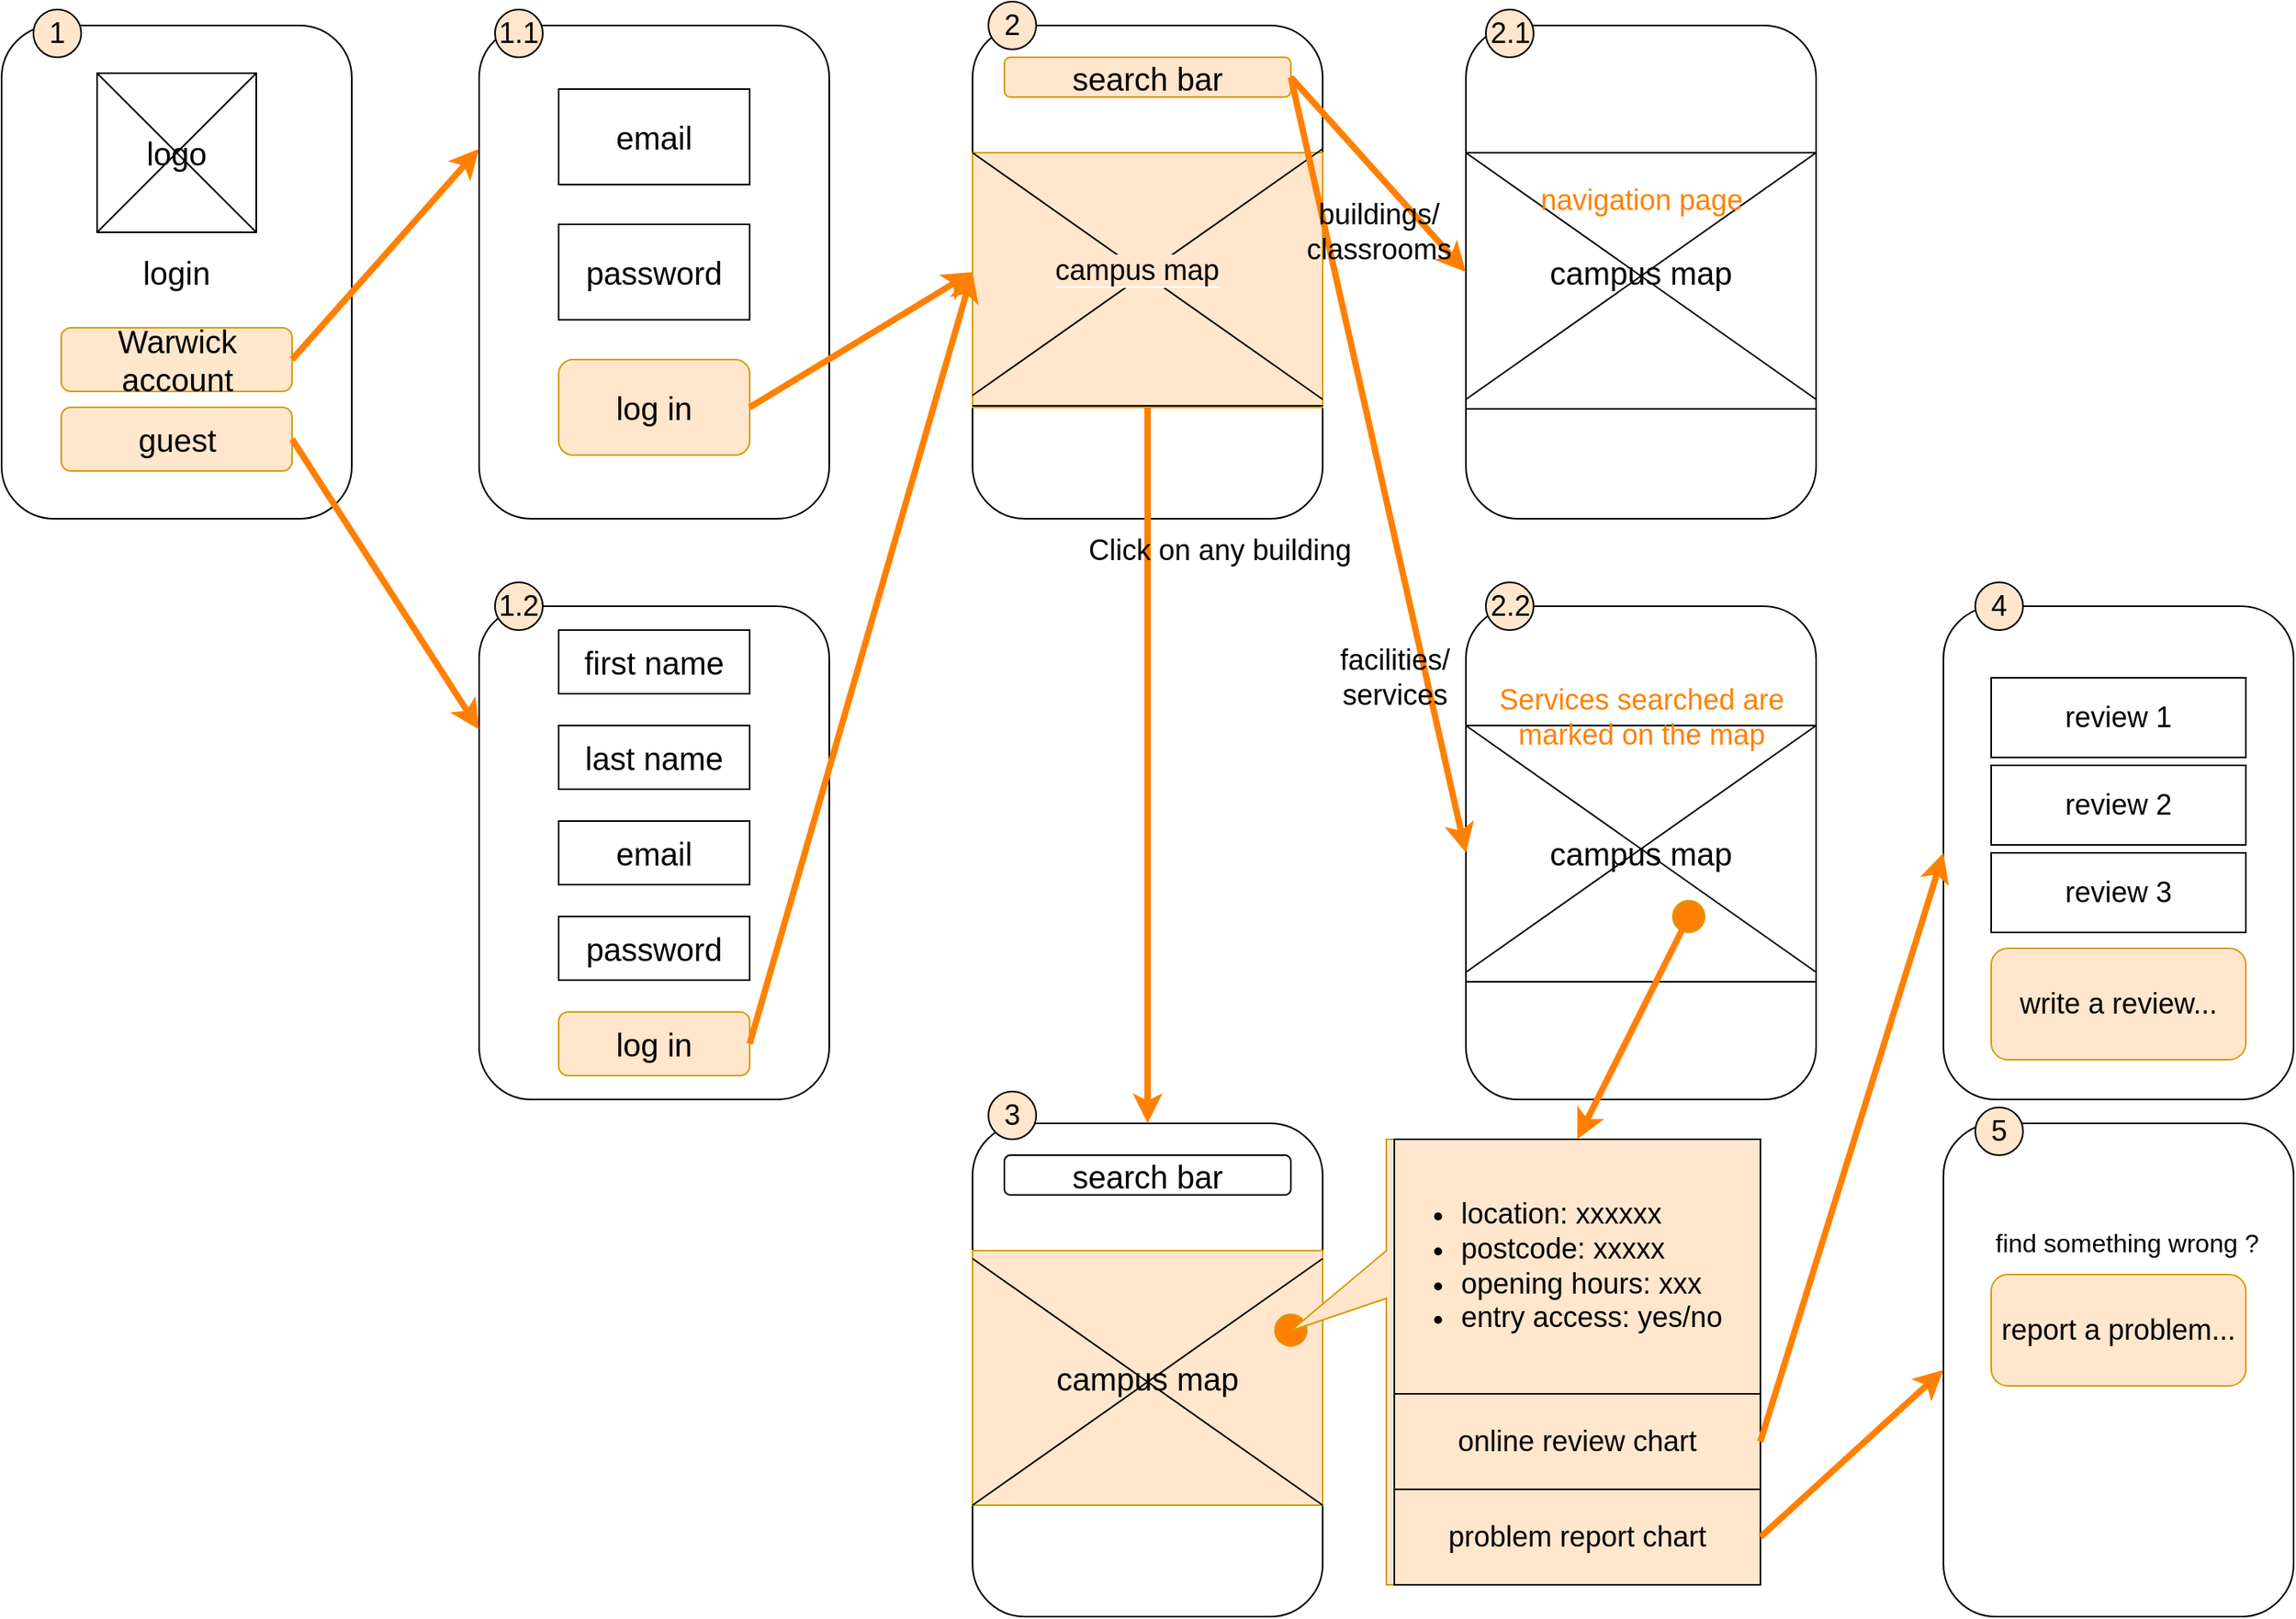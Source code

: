 <mxfile version="21.5.0" type="github">
  <diagram name="第 1 页" id="6fT6JXEwewGPX3J2852l">
    <mxGraphModel dx="1713" dy="1355" grid="1" gridSize="10" guides="1" tooltips="1" connect="1" arrows="1" fold="1" page="1" pageScale="1" pageWidth="1100" pageHeight="850" math="0" shadow="0">
      <root>
        <mxCell id="0" />
        <mxCell id="1" parent="0" />
        <mxCell id="uMZrnSh-fOllgggqiJK_-1" value="login" style="rounded=1;whiteSpace=wrap;html=1;fontSize=20;" vertex="1" parent="1">
          <mxGeometry x="60" y="30" width="220" height="310" as="geometry" />
        </mxCell>
        <mxCell id="uMZrnSh-fOllgggqiJK_-3" value="logo" style="whiteSpace=wrap;html=1;aspect=fixed;fontSize=20;" vertex="1" parent="1">
          <mxGeometry x="120" y="60" width="100" height="100" as="geometry" />
        </mxCell>
        <mxCell id="uMZrnSh-fOllgggqiJK_-4" value="" style="endArrow=none;html=1;rounded=0;entryX=1;entryY=0;entryDx=0;entryDy=0;exitX=0;exitY=1;exitDx=0;exitDy=0;elbow=vertical;fontSize=20;" edge="1" parent="1" source="uMZrnSh-fOllgggqiJK_-3" target="uMZrnSh-fOllgggqiJK_-3">
          <mxGeometry width="50" height="50" relative="1" as="geometry">
            <mxPoint x="405" y="280" as="sourcePoint" />
            <mxPoint x="455" y="230" as="targetPoint" />
          </mxGeometry>
        </mxCell>
        <mxCell id="uMZrnSh-fOllgggqiJK_-5" value="" style="endArrow=none;html=1;rounded=0;entryX=0;entryY=0;entryDx=0;entryDy=0;exitX=1;exitY=1;exitDx=0;exitDy=0;fontSize=20;" edge="1" parent="1" source="uMZrnSh-fOllgggqiJK_-3" target="uMZrnSh-fOllgggqiJK_-3">
          <mxGeometry width="50" height="50" relative="1" as="geometry">
            <mxPoint x="405" y="280" as="sourcePoint" />
            <mxPoint x="455" y="230" as="targetPoint" />
          </mxGeometry>
        </mxCell>
        <mxCell id="uMZrnSh-fOllgggqiJK_-6" value="Warwick account" style="rounded=1;whiteSpace=wrap;html=1;fontSize=20;fillColor=#ffe6cc;strokeColor=#d79b00;" vertex="1" parent="1">
          <mxGeometry x="97.5" y="220" width="145" height="40" as="geometry" />
        </mxCell>
        <mxCell id="uMZrnSh-fOllgggqiJK_-10" value="guest" style="rounded=1;whiteSpace=wrap;html=1;fontSize=20;fillColor=#ffe6cc;strokeColor=#d79b00;" vertex="1" parent="1">
          <mxGeometry x="97.5" y="270" width="145" height="40" as="geometry" />
        </mxCell>
        <mxCell id="uMZrnSh-fOllgggqiJK_-11" value="" style="rounded=1;whiteSpace=wrap;html=1;fontSize=20;" vertex="1" parent="1">
          <mxGeometry x="360" y="30" width="220" height="310" as="geometry" />
        </mxCell>
        <mxCell id="uMZrnSh-fOllgggqiJK_-12" value="email" style="rounded=0;whiteSpace=wrap;html=1;fontSize=20;" vertex="1" parent="1">
          <mxGeometry x="410" y="70" width="120" height="60" as="geometry" />
        </mxCell>
        <mxCell id="uMZrnSh-fOllgggqiJK_-13" value="password" style="rounded=0;whiteSpace=wrap;html=1;fontSize=20;" vertex="1" parent="1">
          <mxGeometry x="410" y="155" width="120" height="60" as="geometry" />
        </mxCell>
        <mxCell id="uMZrnSh-fOllgggqiJK_-14" value="log in" style="rounded=1;whiteSpace=wrap;html=1;fontSize=20;fillColor=#ffe6cc;strokeColor=#d79b00;" vertex="1" parent="1">
          <mxGeometry x="410" y="240" width="120" height="60" as="geometry" />
        </mxCell>
        <mxCell id="uMZrnSh-fOllgggqiJK_-15" value="" style="rounded=1;whiteSpace=wrap;html=1;fontSize=20;" vertex="1" parent="1">
          <mxGeometry x="360" y="395" width="220" height="310" as="geometry" />
        </mxCell>
        <mxCell id="uMZrnSh-fOllgggqiJK_-16" value="first name" style="rounded=0;whiteSpace=wrap;html=1;fontSize=20;" vertex="1" parent="1">
          <mxGeometry x="410" y="410" width="120" height="40" as="geometry" />
        </mxCell>
        <mxCell id="uMZrnSh-fOllgggqiJK_-18" value="last name" style="rounded=0;whiteSpace=wrap;html=1;fontSize=20;" vertex="1" parent="1">
          <mxGeometry x="410" y="470" width="120" height="40" as="geometry" />
        </mxCell>
        <mxCell id="uMZrnSh-fOllgggqiJK_-19" value="email" style="rounded=0;whiteSpace=wrap;html=1;fontSize=20;" vertex="1" parent="1">
          <mxGeometry x="410" y="530" width="120" height="40" as="geometry" />
        </mxCell>
        <mxCell id="uMZrnSh-fOllgggqiJK_-20" value="password" style="rounded=0;whiteSpace=wrap;html=1;fontSize=20;" vertex="1" parent="1">
          <mxGeometry x="410" y="590" width="120" height="40" as="geometry" />
        </mxCell>
        <mxCell id="uMZrnSh-fOllgggqiJK_-21" value="log in" style="rounded=1;whiteSpace=wrap;html=1;fontSize=20;fillColor=#ffe6cc;strokeColor=#d79b00;" vertex="1" parent="1">
          <mxGeometry x="410" y="650" width="120" height="40" as="geometry" />
        </mxCell>
        <mxCell id="uMZrnSh-fOllgggqiJK_-22" value="" style="endArrow=classic;html=1;rounded=0;exitX=1;exitY=0.5;exitDx=0;exitDy=0;entryX=0;entryY=0.25;entryDx=0;entryDy=0;strokeColor=#FF8000;strokeWidth=4;fontSize=20;" edge="1" parent="1" source="uMZrnSh-fOllgggqiJK_-6" target="uMZrnSh-fOllgggqiJK_-11">
          <mxGeometry width="50" height="50" relative="1" as="geometry">
            <mxPoint x="490" y="420" as="sourcePoint" />
            <mxPoint x="540" y="370" as="targetPoint" />
          </mxGeometry>
        </mxCell>
        <mxCell id="uMZrnSh-fOllgggqiJK_-23" value="" style="endArrow=classic;html=1;rounded=0;entryX=0;entryY=0.25;entryDx=0;entryDy=0;strokeColor=#FF8000;strokeWidth=4;exitX=1;exitY=0.5;exitDx=0;exitDy=0;fontSize=20;" edge="1" parent="1" source="uMZrnSh-fOllgggqiJK_-10" target="uMZrnSh-fOllgggqiJK_-15">
          <mxGeometry width="50" height="50" relative="1" as="geometry">
            <mxPoint x="233" y="300" as="sourcePoint" />
            <mxPoint x="370" y="117" as="targetPoint" />
          </mxGeometry>
        </mxCell>
        <mxCell id="uMZrnSh-fOllgggqiJK_-24" value="&lt;font style=&quot;font-size: 20px;&quot;&gt;campus map&lt;/font&gt;" style="rounded=1;whiteSpace=wrap;html=1;fontSize=20;" vertex="1" parent="1">
          <mxGeometry x="670" y="30" width="220" height="310" as="geometry" />
        </mxCell>
        <mxCell id="uMZrnSh-fOllgggqiJK_-84" value="" style="rounded=0;whiteSpace=wrap;html=1;fillColor=#ffe6cc;strokeColor=#d79b00;" vertex="1" parent="1">
          <mxGeometry x="670" y="110" width="220" height="160" as="geometry" />
        </mxCell>
        <mxCell id="uMZrnSh-fOllgggqiJK_-25" value="search bar" style="rounded=1;whiteSpace=wrap;html=1;fontSize=20;fillColor=#ffe6cc;strokeColor=#d79b00;" vertex="1" parent="1">
          <mxGeometry x="690" y="50" width="180" height="25" as="geometry" />
        </mxCell>
        <mxCell id="uMZrnSh-fOllgggqiJK_-27" value="" style="endArrow=none;html=1;rounded=0;entryX=1;entryY=0.25;entryDx=0;entryDy=0;exitX=0;exitY=0.75;exitDx=0;exitDy=0;elbow=vertical;fontSize=20;" edge="1" parent="1" source="uMZrnSh-fOllgggqiJK_-24" target="uMZrnSh-fOllgggqiJK_-24">
          <mxGeometry width="50" height="50" relative="1" as="geometry">
            <mxPoint x="680" y="118" as="sourcePoint" />
            <mxPoint x="900" y="273" as="targetPoint" />
          </mxGeometry>
        </mxCell>
        <mxCell id="uMZrnSh-fOllgggqiJK_-30" value="" style="endArrow=none;html=1;rounded=0;entryX=1;entryY=0.25;entryDx=0;entryDy=0;exitX=0;exitY=0.25;exitDx=0;exitDy=0;fontSize=20;" edge="1" parent="1">
          <mxGeometry width="50" height="50" relative="1" as="geometry">
            <mxPoint x="670" y="269" as="sourcePoint" />
            <mxPoint x="890" y="269" as="targetPoint" />
          </mxGeometry>
        </mxCell>
        <mxCell id="uMZrnSh-fOllgggqiJK_-31" value="" style="endArrow=classic;html=1;rounded=0;exitX=1;exitY=0.5;exitDx=0;exitDy=0;entryX=0;entryY=0.5;entryDx=0;entryDy=0;strokeColor=#FF8000;strokeWidth=4;fontSize=20;" edge="1" parent="1" source="uMZrnSh-fOllgggqiJK_-14" target="uMZrnSh-fOllgggqiJK_-24">
          <mxGeometry width="50" height="50" relative="1" as="geometry">
            <mxPoint x="233" y="300" as="sourcePoint" />
            <mxPoint x="370" y="117" as="targetPoint" />
          </mxGeometry>
        </mxCell>
        <mxCell id="uMZrnSh-fOllgggqiJK_-32" value="" style="endArrow=classic;html=1;rounded=0;exitX=1;exitY=0.5;exitDx=0;exitDy=0;entryX=0;entryY=0.5;entryDx=0;entryDy=0;strokeColor=#FF8000;strokeWidth=4;fontSize=20;" edge="1" parent="1" source="uMZrnSh-fOllgggqiJK_-21" target="uMZrnSh-fOllgggqiJK_-24">
          <mxGeometry width="50" height="50" relative="1" as="geometry">
            <mxPoint x="243" y="310" as="sourcePoint" />
            <mxPoint x="380" y="127" as="targetPoint" />
          </mxGeometry>
        </mxCell>
        <mxCell id="uMZrnSh-fOllgggqiJK_-33" value="&lt;font style=&quot;font-size: 20px;&quot;&gt;campus map&lt;/font&gt;" style="rounded=1;whiteSpace=wrap;html=1;fontSize=20;" vertex="1" parent="1">
          <mxGeometry x="980" y="30" width="220" height="310" as="geometry" />
        </mxCell>
        <mxCell id="uMZrnSh-fOllgggqiJK_-34" value="&lt;font style=&quot;font-size: 20px;&quot;&gt;campus map&lt;/font&gt;" style="rounded=1;whiteSpace=wrap;html=1;fontSize=20;" vertex="1" parent="1">
          <mxGeometry x="980" y="395" width="220" height="310" as="geometry" />
        </mxCell>
        <mxCell id="uMZrnSh-fOllgggqiJK_-35" value="" style="endArrow=none;html=1;rounded=0;entryX=1;entryY=0.75;entryDx=0;entryDy=0;exitX=0;exitY=0.25;exitDx=0;exitDy=0;fontSize=20;" edge="1" parent="1">
          <mxGeometry width="50" height="50" relative="1" as="geometry">
            <mxPoint x="980" y="110" as="sourcePoint" />
            <mxPoint x="1200" y="265" as="targetPoint" />
          </mxGeometry>
        </mxCell>
        <mxCell id="uMZrnSh-fOllgggqiJK_-36" value="" style="endArrow=none;html=1;rounded=0;entryX=1;entryY=0.25;entryDx=0;entryDy=0;exitX=0;exitY=0.75;exitDx=0;exitDy=0;elbow=vertical;fontSize=20;" edge="1" parent="1">
          <mxGeometry width="50" height="50" relative="1" as="geometry">
            <mxPoint x="980" y="265" as="sourcePoint" />
            <mxPoint x="1200" y="110" as="targetPoint" />
          </mxGeometry>
        </mxCell>
        <mxCell id="uMZrnSh-fOllgggqiJK_-37" value="" style="endArrow=none;html=1;rounded=0;entryX=1;entryY=0.25;entryDx=0;entryDy=0;exitX=0;exitY=0.25;exitDx=0;exitDy=0;fontSize=20;" edge="1" parent="1">
          <mxGeometry width="50" height="50" relative="1" as="geometry">
            <mxPoint x="980" y="110" as="sourcePoint" />
            <mxPoint x="1200" y="110" as="targetPoint" />
          </mxGeometry>
        </mxCell>
        <mxCell id="uMZrnSh-fOllgggqiJK_-38" value="" style="endArrow=none;html=1;rounded=0;entryX=1;entryY=0.25;entryDx=0;entryDy=0;exitX=0;exitY=0.25;exitDx=0;exitDy=0;fontSize=20;" edge="1" parent="1">
          <mxGeometry width="50" height="50" relative="1" as="geometry">
            <mxPoint x="980" y="271" as="sourcePoint" />
            <mxPoint x="1200" y="271" as="targetPoint" />
          </mxGeometry>
        </mxCell>
        <mxCell id="uMZrnSh-fOllgggqiJK_-39" value="" style="endArrow=none;html=1;rounded=0;entryX=1;entryY=0.75;entryDx=0;entryDy=0;exitX=0;exitY=0.25;exitDx=0;exitDy=0;fontSize=20;" edge="1" parent="1">
          <mxGeometry width="50" height="50" relative="1" as="geometry">
            <mxPoint x="980" y="470" as="sourcePoint" />
            <mxPoint x="1200" y="625" as="targetPoint" />
          </mxGeometry>
        </mxCell>
        <mxCell id="uMZrnSh-fOllgggqiJK_-40" value="" style="endArrow=none;html=1;rounded=0;entryX=1;entryY=0.25;entryDx=0;entryDy=0;exitX=0;exitY=0.75;exitDx=0;exitDy=0;elbow=vertical;fontSize=20;" edge="1" parent="1">
          <mxGeometry width="50" height="50" relative="1" as="geometry">
            <mxPoint x="980" y="625" as="sourcePoint" />
            <mxPoint x="1200" y="470" as="targetPoint" />
          </mxGeometry>
        </mxCell>
        <mxCell id="uMZrnSh-fOllgggqiJK_-41" value="" style="endArrow=none;html=1;rounded=0;entryX=1;entryY=0.25;entryDx=0;entryDy=0;exitX=0;exitY=0.25;exitDx=0;exitDy=0;fontSize=20;" edge="1" parent="1">
          <mxGeometry width="50" height="50" relative="1" as="geometry">
            <mxPoint x="980" y="470" as="sourcePoint" />
            <mxPoint x="1200" y="470" as="targetPoint" />
          </mxGeometry>
        </mxCell>
        <mxCell id="uMZrnSh-fOllgggqiJK_-42" value="" style="endArrow=none;html=1;rounded=0;entryX=1;entryY=0.25;entryDx=0;entryDy=0;exitX=0;exitY=0.25;exitDx=0;exitDy=0;fontSize=20;" edge="1" parent="1">
          <mxGeometry width="50" height="50" relative="1" as="geometry">
            <mxPoint x="980" y="631" as="sourcePoint" />
            <mxPoint x="1200" y="631" as="targetPoint" />
          </mxGeometry>
        </mxCell>
        <mxCell id="uMZrnSh-fOllgggqiJK_-43" value="" style="endArrow=classic;html=1;rounded=0;exitX=1;exitY=0.5;exitDx=0;exitDy=0;entryX=0;entryY=0.5;entryDx=0;entryDy=0;strokeColor=#FF8000;strokeWidth=4;fontSize=20;" edge="1" parent="1" source="uMZrnSh-fOllgggqiJK_-25" target="uMZrnSh-fOllgggqiJK_-34">
          <mxGeometry width="50" height="50" relative="1" as="geometry">
            <mxPoint x="233" y="300" as="sourcePoint" />
            <mxPoint x="370" y="117" as="targetPoint" />
          </mxGeometry>
        </mxCell>
        <mxCell id="uMZrnSh-fOllgggqiJK_-44" value="" style="endArrow=classic;html=1;rounded=0;exitX=1;exitY=0.5;exitDx=0;exitDy=0;entryX=0;entryY=0.5;entryDx=0;entryDy=0;strokeColor=#FF8000;strokeWidth=4;fontSize=20;" edge="1" parent="1" source="uMZrnSh-fOllgggqiJK_-25" target="uMZrnSh-fOllgggqiJK_-33">
          <mxGeometry width="50" height="50" relative="1" as="geometry">
            <mxPoint x="243" y="310" as="sourcePoint" />
            <mxPoint x="380" y="127" as="targetPoint" />
          </mxGeometry>
        </mxCell>
        <mxCell id="uMZrnSh-fOllgggqiJK_-45" value="&lt;font style=&quot;font-size: 18px;&quot;&gt;buildings/&lt;br&gt;classrooms&lt;/font&gt;" style="text;html=1;align=center;verticalAlign=middle;resizable=0;points=[];autosize=1;strokeColor=none;fillColor=none;" vertex="1" parent="1">
          <mxGeometry x="870" y="130" width="110" height="60" as="geometry" />
        </mxCell>
        <mxCell id="uMZrnSh-fOllgggqiJK_-46" value="&lt;font size=&quot;4&quot;&gt;facilities/&lt;br&gt;services&lt;br&gt;&lt;/font&gt;" style="text;html=1;align=center;verticalAlign=middle;resizable=0;points=[];autosize=1;strokeColor=none;fillColor=none;" vertex="1" parent="1">
          <mxGeometry x="890" y="410" width="90" height="60" as="geometry" />
        </mxCell>
        <mxCell id="uMZrnSh-fOllgggqiJK_-48" value="&lt;font color=&quot;#ff8000&quot; style=&quot;font-size: 18px;&quot;&gt;navigation page&lt;/font&gt;" style="text;html=1;align=center;verticalAlign=middle;resizable=0;points=[];autosize=1;strokeColor=none;fillColor=none;" vertex="1" parent="1">
          <mxGeometry x="1015" y="125" width="150" height="30" as="geometry" />
        </mxCell>
        <mxCell id="uMZrnSh-fOllgggqiJK_-49" value="&lt;font style=&quot;font-size: 18px;&quot; color=&quot;#ff8000&quot;&gt;Services searched are &lt;br&gt;marked on the map&lt;/font&gt;" style="text;html=1;align=center;verticalAlign=middle;resizable=0;points=[];autosize=1;strokeColor=none;fillColor=none;" vertex="1" parent="1">
          <mxGeometry x="990" y="435" width="200" height="60" as="geometry" />
        </mxCell>
        <mxCell id="uMZrnSh-fOllgggqiJK_-51" value="&lt;font style=&quot;font-size: 20px;&quot;&gt;campus map&lt;/font&gt;" style="rounded=1;whiteSpace=wrap;html=1;fontSize=20;" vertex="1" parent="1">
          <mxGeometry x="670" y="720" width="220" height="310" as="geometry" />
        </mxCell>
        <mxCell id="uMZrnSh-fOllgggqiJK_-58" value="&lt;span style=&quot;caret-color: rgb(0, 0, 0); color: rgb(0, 0, 0); font-family: Helvetica; font-size: 20px; font-style: normal; font-variant-caps: normal; font-weight: 400; letter-spacing: normal; text-align: center; text-indent: 0px; text-transform: none; word-spacing: 0px; -webkit-text-stroke-width: 0px; text-decoration: none; float: none; display: inline !important;&quot;&gt;campus map&lt;/span&gt;" style="rounded=0;whiteSpace=wrap;html=1;fillColor=#ffe6cc;strokeColor=#d79b00;" vertex="1" parent="1">
          <mxGeometry x="670" y="800" width="220" height="160" as="geometry" />
        </mxCell>
        <mxCell id="uMZrnSh-fOllgggqiJK_-52" value="search bar" style="rounded=1;whiteSpace=wrap;html=1;fontSize=20;" vertex="1" parent="1">
          <mxGeometry x="690" y="740" width="180" height="25" as="geometry" />
        </mxCell>
        <mxCell id="uMZrnSh-fOllgggqiJK_-59" value="" style="endArrow=none;html=1;rounded=0;entryX=1;entryY=0.25;entryDx=0;entryDy=0;exitX=0;exitY=0.75;exitDx=0;exitDy=0;elbow=vertical;fontSize=20;" edge="1" parent="1">
          <mxGeometry width="50" height="50" relative="1" as="geometry">
            <mxPoint x="670" y="960" as="sourcePoint" />
            <mxPoint x="890" y="805" as="targetPoint" />
          </mxGeometry>
        </mxCell>
        <mxCell id="uMZrnSh-fOllgggqiJK_-60" value="" style="endArrow=none;html=1;rounded=0;entryX=1;entryY=0.75;entryDx=0;entryDy=0;exitX=0;exitY=0.25;exitDx=0;exitDy=0;fontSize=20;" edge="1" parent="1">
          <mxGeometry width="50" height="50" relative="1" as="geometry">
            <mxPoint x="670" y="805" as="sourcePoint" />
            <mxPoint x="890" y="960" as="targetPoint" />
          </mxGeometry>
        </mxCell>
        <mxCell id="uMZrnSh-fOllgggqiJK_-61" value="" style="endArrow=classic;html=1;rounded=0;entryX=0.5;entryY=0;entryDx=0;entryDy=0;strokeColor=#FF8000;strokeWidth=4;fontSize=20;" edge="1" parent="1" target="uMZrnSh-fOllgggqiJK_-51">
          <mxGeometry width="50" height="50" relative="1" as="geometry">
            <mxPoint x="780" y="270" as="sourcePoint" />
            <mxPoint x="680" y="195" as="targetPoint" />
          </mxGeometry>
        </mxCell>
        <mxCell id="uMZrnSh-fOllgggqiJK_-62" value="&lt;font style=&quot;font-size: 18px;&quot;&gt;Click on any building&lt;/font&gt;&lt;font size=&quot;4&quot;&gt;&lt;br&gt;&lt;/font&gt;" style="text;html=1;align=center;verticalAlign=middle;resizable=0;points=[];autosize=1;strokeColor=none;fillColor=none;" vertex="1" parent="1">
          <mxGeometry x="730" y="345" width="190" height="30" as="geometry" />
        </mxCell>
        <mxCell id="uMZrnSh-fOllgggqiJK_-69" value="" style="ellipse;whiteSpace=wrap;html=1;aspect=fixed;fillColor=#FF8000;strokeColor=#d79b00;" vertex="1" parent="1">
          <mxGeometry x="860" y="840" width="20" height="20" as="geometry" />
        </mxCell>
        <mxCell id="uMZrnSh-fOllgggqiJK_-64" value="&lt;div&gt;&lt;font size=&quot;4&quot;&gt;&lt;br&gt;&lt;/font&gt;&lt;/div&gt;" style="shape=callout;whiteSpace=wrap;html=1;perimeter=calloutPerimeter;position2=0.43;size=60;position=0.25;base=30;direction=south;fillColor=#ffe6cc;strokeColor=#d79b00;align=left;" vertex="1" parent="1">
          <mxGeometry x="870" y="730" width="295" height="280" as="geometry" />
        </mxCell>
        <mxCell id="uMZrnSh-fOllgggqiJK_-65" value="&lt;ul style=&quot;border-color: var(--border-color); font-size: 18px;&quot;&gt;&lt;li style=&quot;border-color: var(--border-color);&quot;&gt;location: xxxxxx&lt;br style=&quot;border-color: var(--border-color);&quot;&gt;&lt;/li&gt;&lt;li style=&quot;border-color: var(--border-color);&quot;&gt;&lt;span style=&quot;border-color: var(--border-color);&quot;&gt;postcode: xxxxx&lt;/span&gt;&lt;br style=&quot;border-color: var(--border-color);&quot;&gt;&lt;/li&gt;&lt;li style=&quot;border-color: var(--border-color);&quot;&gt;&lt;span style=&quot;border-color: var(--border-color);&quot;&gt;opening hours:&amp;nbsp;&lt;/span&gt;&lt;span style=&quot;border-color: var(--border-color);&quot;&gt;xxx&lt;/span&gt;&lt;/li&gt;&lt;li&gt;&lt;span style=&quot;&quot;&gt;entry access: yes/no&lt;/span&gt;&lt;br&gt;&lt;/li&gt;&lt;/ul&gt;" style="whiteSpace=wrap;html=1;labelBackgroundColor=none;fillColor=none;align=left;" vertex="1" parent="1">
          <mxGeometry x="935" y="730" width="230" height="160" as="geometry" />
        </mxCell>
        <mxCell id="uMZrnSh-fOllgggqiJK_-66" value="&lt;font style=&quot;font-size: 18px;&quot;&gt;online review chart&lt;/font&gt;" style="rounded=0;whiteSpace=wrap;html=1;fillColor=#ffe6cc;" vertex="1" parent="1">
          <mxGeometry x="935" y="890" width="230" height="60" as="geometry" />
        </mxCell>
        <mxCell id="uMZrnSh-fOllgggqiJK_-67" value="&lt;font style=&quot;font-size: 18px;&quot;&gt;problem report chart&lt;/font&gt;" style="rounded=0;whiteSpace=wrap;html=1;fillColor=#ffe6cc;" vertex="1" parent="1">
          <mxGeometry x="935" y="950" width="230" height="60" as="geometry" />
        </mxCell>
        <mxCell id="uMZrnSh-fOllgggqiJK_-70" value="" style="rounded=1;whiteSpace=wrap;html=1;fontSize=20;" vertex="1" parent="1">
          <mxGeometry x="1280" y="395" width="220" height="310" as="geometry" />
        </mxCell>
        <mxCell id="uMZrnSh-fOllgggqiJK_-71" value="" style="rounded=1;whiteSpace=wrap;html=1;fontSize=20;" vertex="1" parent="1">
          <mxGeometry x="1280" y="720" width="220" height="310" as="geometry" />
        </mxCell>
        <mxCell id="uMZrnSh-fOllgggqiJK_-72" value="" style="endArrow=classic;html=1;rounded=0;exitX=1;exitY=0.5;exitDx=0;exitDy=0;entryX=0;entryY=0.5;entryDx=0;entryDy=0;strokeColor=#FF8000;strokeWidth=4;fontSize=20;" edge="1" parent="1" source="uMZrnSh-fOllgggqiJK_-66" target="uMZrnSh-fOllgggqiJK_-70">
          <mxGeometry width="50" height="50" relative="1" as="geometry">
            <mxPoint x="1240" y="960" as="sourcePoint" />
            <mxPoint x="1255" y="910" as="targetPoint" />
          </mxGeometry>
        </mxCell>
        <mxCell id="uMZrnSh-fOllgggqiJK_-73" value="" style="endArrow=classic;html=1;rounded=0;exitX=1;exitY=0.5;exitDx=0;exitDy=0;entryX=0;entryY=0.5;entryDx=0;entryDy=0;strokeColor=#FF8000;strokeWidth=4;fontSize=20;" edge="1" parent="1" source="uMZrnSh-fOllgggqiJK_-67" target="uMZrnSh-fOllgggqiJK_-71">
          <mxGeometry width="50" height="50" relative="1" as="geometry">
            <mxPoint x="1230" y="1050" as="sourcePoint" />
            <mxPoint x="1235" y="1175" as="targetPoint" />
          </mxGeometry>
        </mxCell>
        <mxCell id="uMZrnSh-fOllgggqiJK_-74" value="&lt;font style=&quot;font-size: 18px;&quot;&gt;1&lt;/font&gt;" style="ellipse;whiteSpace=wrap;html=1;aspect=fixed;fillColor=#ffe6cc;" vertex="1" parent="1">
          <mxGeometry x="80" y="20" width="30" height="30" as="geometry" />
        </mxCell>
        <mxCell id="uMZrnSh-fOllgggqiJK_-75" value="&lt;font style=&quot;font-size: 18px;&quot;&gt;1.1&lt;/font&gt;" style="ellipse;whiteSpace=wrap;html=1;aspect=fixed;fillColor=#ffe6cc;" vertex="1" parent="1">
          <mxGeometry x="370" y="20" width="30" height="30" as="geometry" />
        </mxCell>
        <mxCell id="uMZrnSh-fOllgggqiJK_-76" value="&lt;font style=&quot;font-size: 18px;&quot;&gt;1.2&lt;/font&gt;" style="ellipse;whiteSpace=wrap;html=1;aspect=fixed;fillColor=#ffe6cc;" vertex="1" parent="1">
          <mxGeometry x="370" y="380" width="30" height="30" as="geometry" />
        </mxCell>
        <mxCell id="uMZrnSh-fOllgggqiJK_-77" value="&lt;font style=&quot;font-size: 18px;&quot;&gt;2&lt;/font&gt;" style="ellipse;whiteSpace=wrap;html=1;aspect=fixed;fillColor=#ffe6cc;" vertex="1" parent="1">
          <mxGeometry x="680" y="15" width="30" height="30" as="geometry" />
        </mxCell>
        <mxCell id="uMZrnSh-fOllgggqiJK_-78" value="&lt;font style=&quot;font-size: 18px;&quot;&gt;2.1&lt;/font&gt;" style="ellipse;whiteSpace=wrap;html=1;aspect=fixed;fillColor=#ffe6cc;" vertex="1" parent="1">
          <mxGeometry x="992.5" y="20" width="30" height="30" as="geometry" />
        </mxCell>
        <mxCell id="uMZrnSh-fOllgggqiJK_-79" value="&lt;font style=&quot;font-size: 18px;&quot;&gt;2.2&lt;/font&gt;" style="ellipse;whiteSpace=wrap;html=1;aspect=fixed;fillColor=#ffe6cc;" vertex="1" parent="1">
          <mxGeometry x="992.5" y="380" width="30" height="30" as="geometry" />
        </mxCell>
        <mxCell id="uMZrnSh-fOllgggqiJK_-81" value="&lt;font style=&quot;font-size: 18px;&quot;&gt;3&lt;/font&gt;" style="ellipse;whiteSpace=wrap;html=1;aspect=fixed;fillColor=#ffe6cc;" vertex="1" parent="1">
          <mxGeometry x="680" y="700" width="30" height="30" as="geometry" />
        </mxCell>
        <mxCell id="uMZrnSh-fOllgggqiJK_-82" value="&lt;font style=&quot;font-size: 18px;&quot;&gt;4&lt;/font&gt;" style="ellipse;whiteSpace=wrap;html=1;aspect=fixed;fillColor=#ffe6cc;fontSize=18;" vertex="1" parent="1">
          <mxGeometry x="1300" y="380" width="30" height="30" as="geometry" />
        </mxCell>
        <mxCell id="uMZrnSh-fOllgggqiJK_-83" value="&lt;font style=&quot;font-size: 18px;&quot;&gt;5&lt;/font&gt;" style="ellipse;whiteSpace=wrap;html=1;aspect=fixed;fillColor=#ffe6cc;" vertex="1" parent="1">
          <mxGeometry x="1300" y="710" width="30" height="30" as="geometry" />
        </mxCell>
        <mxCell id="uMZrnSh-fOllgggqiJK_-86" value="" style="endArrow=none;html=1;rounded=0;entryX=1;entryY=0.75;entryDx=0;entryDy=0;exitX=0;exitY=0.25;exitDx=0;exitDy=0;fontSize=20;" edge="1" parent="1">
          <mxGeometry width="50" height="50" relative="1" as="geometry">
            <mxPoint x="670" y="110" as="sourcePoint" />
            <mxPoint x="890" y="265" as="targetPoint" />
          </mxGeometry>
        </mxCell>
        <mxCell id="uMZrnSh-fOllgggqiJK_-88" value="&lt;font style=&quot;font-size: 18px; background-color: rgb(255, 230, 204);&quot;&gt;campus map&lt;/font&gt;" style="edgeLabel;html=1;align=center;verticalAlign=middle;resizable=0;points=[];" vertex="1" connectable="0" parent="uMZrnSh-fOllgggqiJK_-86">
          <mxGeometry x="-0.062" y="-1" relative="1" as="geometry">
            <mxPoint as="offset" />
          </mxGeometry>
        </mxCell>
        <mxCell id="uMZrnSh-fOllgggqiJK_-90" value="&lt;font style=&quot;font-size: 18px;&quot;&gt;write a review...&lt;/font&gt;" style="rounded=1;whiteSpace=wrap;html=1;fillColor=#ffe6cc;strokeColor=#d79b00;" vertex="1" parent="1">
          <mxGeometry x="1310" y="610" width="160" height="70" as="geometry" />
        </mxCell>
        <mxCell id="uMZrnSh-fOllgggqiJK_-91" value="review 1" style="rounded=0;whiteSpace=wrap;html=1;fontSize=18;" vertex="1" parent="1">
          <mxGeometry x="1310" y="440" width="160" height="50" as="geometry" />
        </mxCell>
        <mxCell id="uMZrnSh-fOllgggqiJK_-93" value="review 2" style="rounded=0;whiteSpace=wrap;html=1;fontSize=18;" vertex="1" parent="1">
          <mxGeometry x="1310" y="495" width="160" height="50" as="geometry" />
        </mxCell>
        <mxCell id="uMZrnSh-fOllgggqiJK_-94" value="review 3" style="rounded=0;whiteSpace=wrap;html=1;fontSize=18;" vertex="1" parent="1">
          <mxGeometry x="1310" y="550" width="160" height="50" as="geometry" />
        </mxCell>
        <mxCell id="uMZrnSh-fOllgggqiJK_-95" value="&lt;font style=&quot;font-size: 18px;&quot;&gt;report a problem...&lt;/font&gt;" style="rounded=1;whiteSpace=wrap;html=1;fillColor=#ffe6cc;strokeColor=#d79b00;" vertex="1" parent="1">
          <mxGeometry x="1310" y="815" width="160" height="70" as="geometry" />
        </mxCell>
        <mxCell id="uMZrnSh-fOllgggqiJK_-98" value="&lt;font style=&quot;font-size: 16px;&quot;&gt;find something wrong ?&lt;/font&gt;" style="text;html=1;align=center;verticalAlign=middle;resizable=0;points=[];autosize=1;strokeColor=none;fillColor=none;" vertex="1" parent="1">
          <mxGeometry x="1300" y="780" width="190" height="30" as="geometry" />
        </mxCell>
        <mxCell id="uMZrnSh-fOllgggqiJK_-100" value="" style="ellipse;whiteSpace=wrap;html=1;aspect=fixed;fillColor=#FF8000;strokeColor=#d79b00;" vertex="1" parent="1">
          <mxGeometry x="1110" y="580" width="20" height="20" as="geometry" />
        </mxCell>
        <mxCell id="uMZrnSh-fOllgggqiJK_-101" value="" style="endArrow=classic;html=1;rounded=0;entryX=0.5;entryY=0;entryDx=0;entryDy=0;strokeColor=#FF8000;strokeWidth=4;fontSize=20;" edge="1" parent="1" target="uMZrnSh-fOllgggqiJK_-65">
          <mxGeometry width="50" height="50" relative="1" as="geometry">
            <mxPoint x="1120" y="590" as="sourcePoint" />
            <mxPoint x="1290" y="560" as="targetPoint" />
          </mxGeometry>
        </mxCell>
      </root>
    </mxGraphModel>
  </diagram>
</mxfile>
